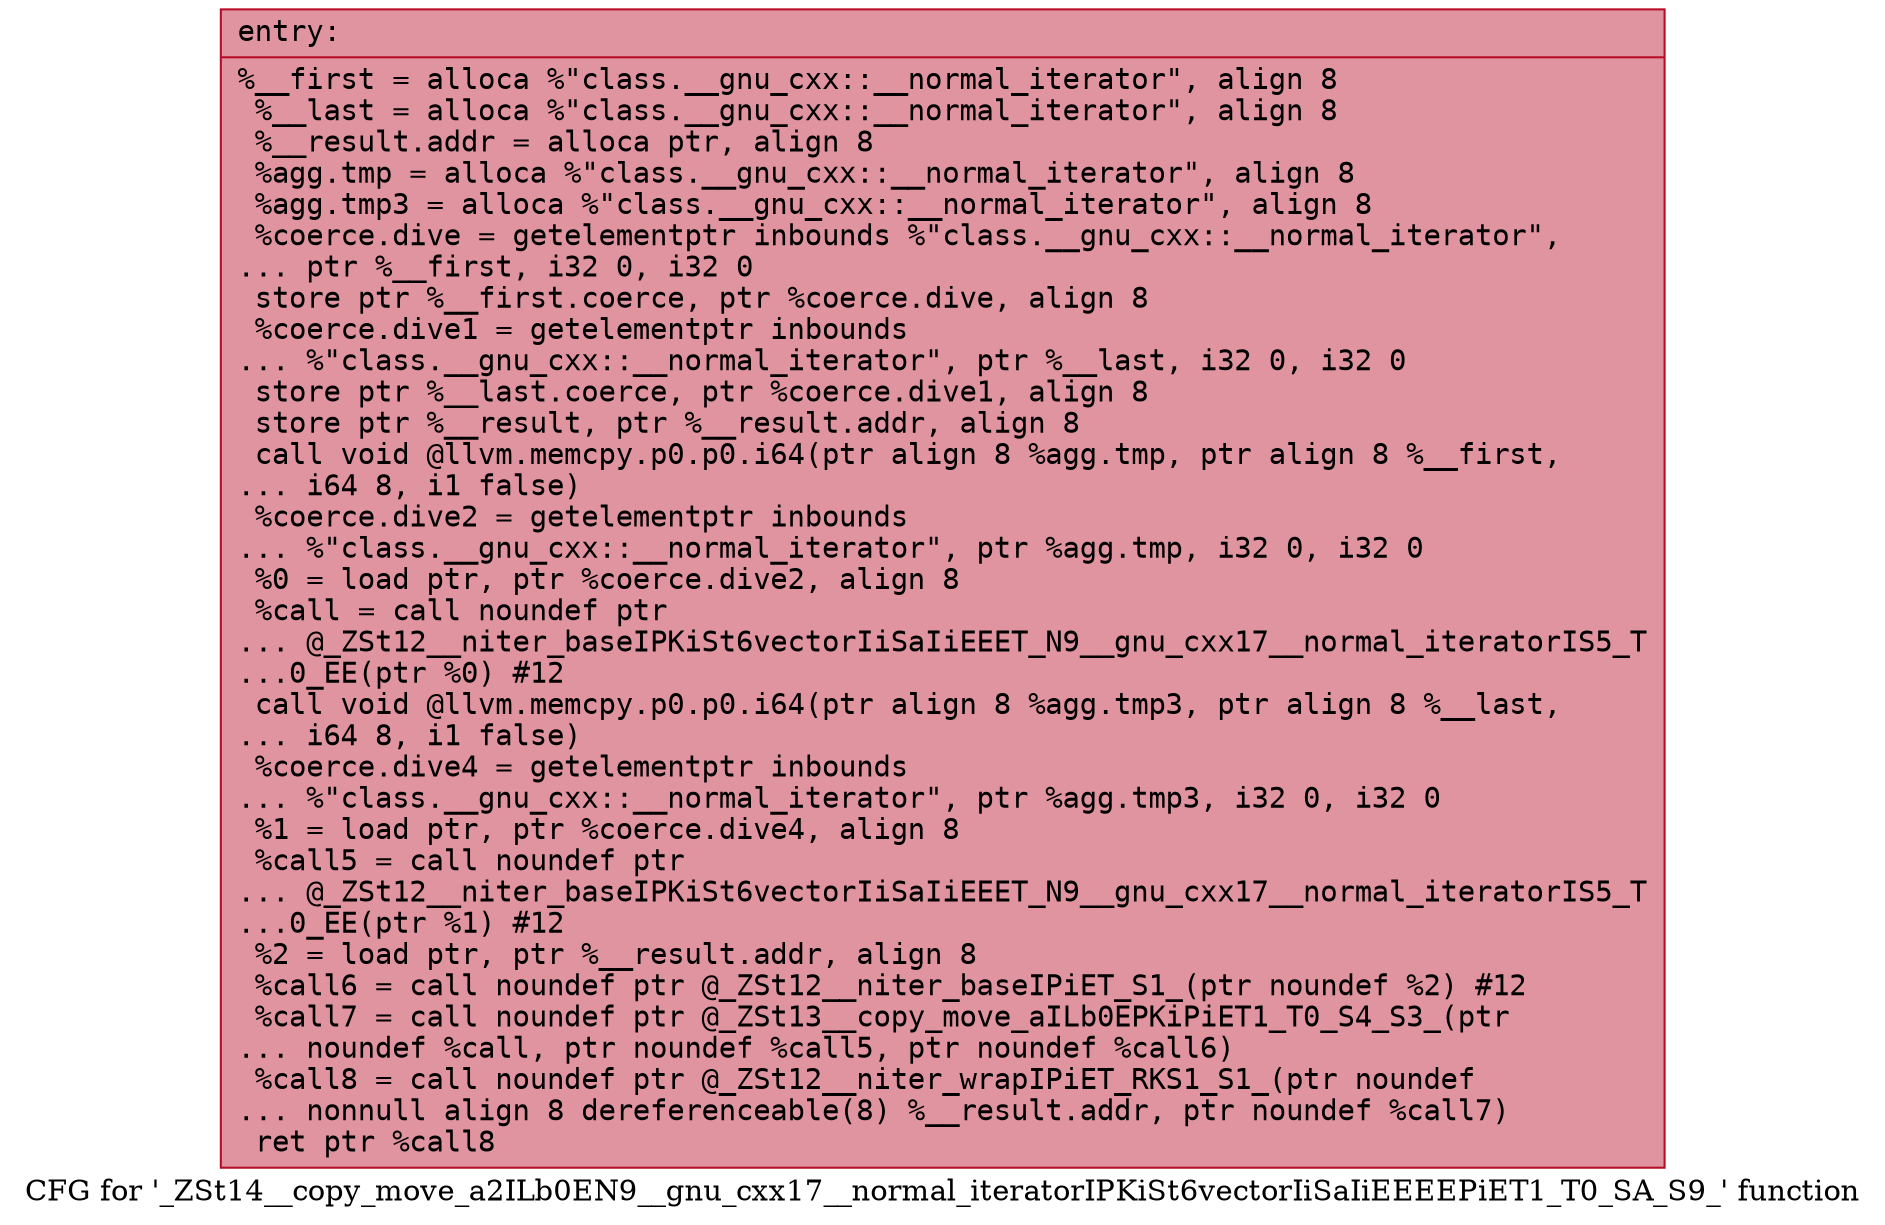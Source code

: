 digraph "CFG for '_ZSt14__copy_move_a2ILb0EN9__gnu_cxx17__normal_iteratorIPKiSt6vectorIiSaIiEEEEPiET1_T0_SA_S9_' function" {
	label="CFG for '_ZSt14__copy_move_a2ILb0EN9__gnu_cxx17__normal_iteratorIPKiSt6vectorIiSaIiEEEEPiET1_T0_SA_S9_' function";

	Node0x5606e0090820 [shape=record,color="#b70d28ff", style=filled, fillcolor="#b70d2870" fontname="Courier",label="{entry:\l|  %__first = alloca %\"class.__gnu_cxx::__normal_iterator\", align 8\l  %__last = alloca %\"class.__gnu_cxx::__normal_iterator\", align 8\l  %__result.addr = alloca ptr, align 8\l  %agg.tmp = alloca %\"class.__gnu_cxx::__normal_iterator\", align 8\l  %agg.tmp3 = alloca %\"class.__gnu_cxx::__normal_iterator\", align 8\l  %coerce.dive = getelementptr inbounds %\"class.__gnu_cxx::__normal_iterator\",\l... ptr %__first, i32 0, i32 0\l  store ptr %__first.coerce, ptr %coerce.dive, align 8\l  %coerce.dive1 = getelementptr inbounds\l... %\"class.__gnu_cxx::__normal_iterator\", ptr %__last, i32 0, i32 0\l  store ptr %__last.coerce, ptr %coerce.dive1, align 8\l  store ptr %__result, ptr %__result.addr, align 8\l  call void @llvm.memcpy.p0.p0.i64(ptr align 8 %agg.tmp, ptr align 8 %__first,\l... i64 8, i1 false)\l  %coerce.dive2 = getelementptr inbounds\l... %\"class.__gnu_cxx::__normal_iterator\", ptr %agg.tmp, i32 0, i32 0\l  %0 = load ptr, ptr %coerce.dive2, align 8\l  %call = call noundef ptr\l... @_ZSt12__niter_baseIPKiSt6vectorIiSaIiEEET_N9__gnu_cxx17__normal_iteratorIS5_T\l...0_EE(ptr %0) #12\l  call void @llvm.memcpy.p0.p0.i64(ptr align 8 %agg.tmp3, ptr align 8 %__last,\l... i64 8, i1 false)\l  %coerce.dive4 = getelementptr inbounds\l... %\"class.__gnu_cxx::__normal_iterator\", ptr %agg.tmp3, i32 0, i32 0\l  %1 = load ptr, ptr %coerce.dive4, align 8\l  %call5 = call noundef ptr\l... @_ZSt12__niter_baseIPKiSt6vectorIiSaIiEEET_N9__gnu_cxx17__normal_iteratorIS5_T\l...0_EE(ptr %1) #12\l  %2 = load ptr, ptr %__result.addr, align 8\l  %call6 = call noundef ptr @_ZSt12__niter_baseIPiET_S1_(ptr noundef %2) #12\l  %call7 = call noundef ptr @_ZSt13__copy_move_aILb0EPKiPiET1_T0_S4_S3_(ptr\l... noundef %call, ptr noundef %call5, ptr noundef %call6)\l  %call8 = call noundef ptr @_ZSt12__niter_wrapIPiET_RKS1_S1_(ptr noundef\l... nonnull align 8 dereferenceable(8) %__result.addr, ptr noundef %call7)\l  ret ptr %call8\l}"];
}
